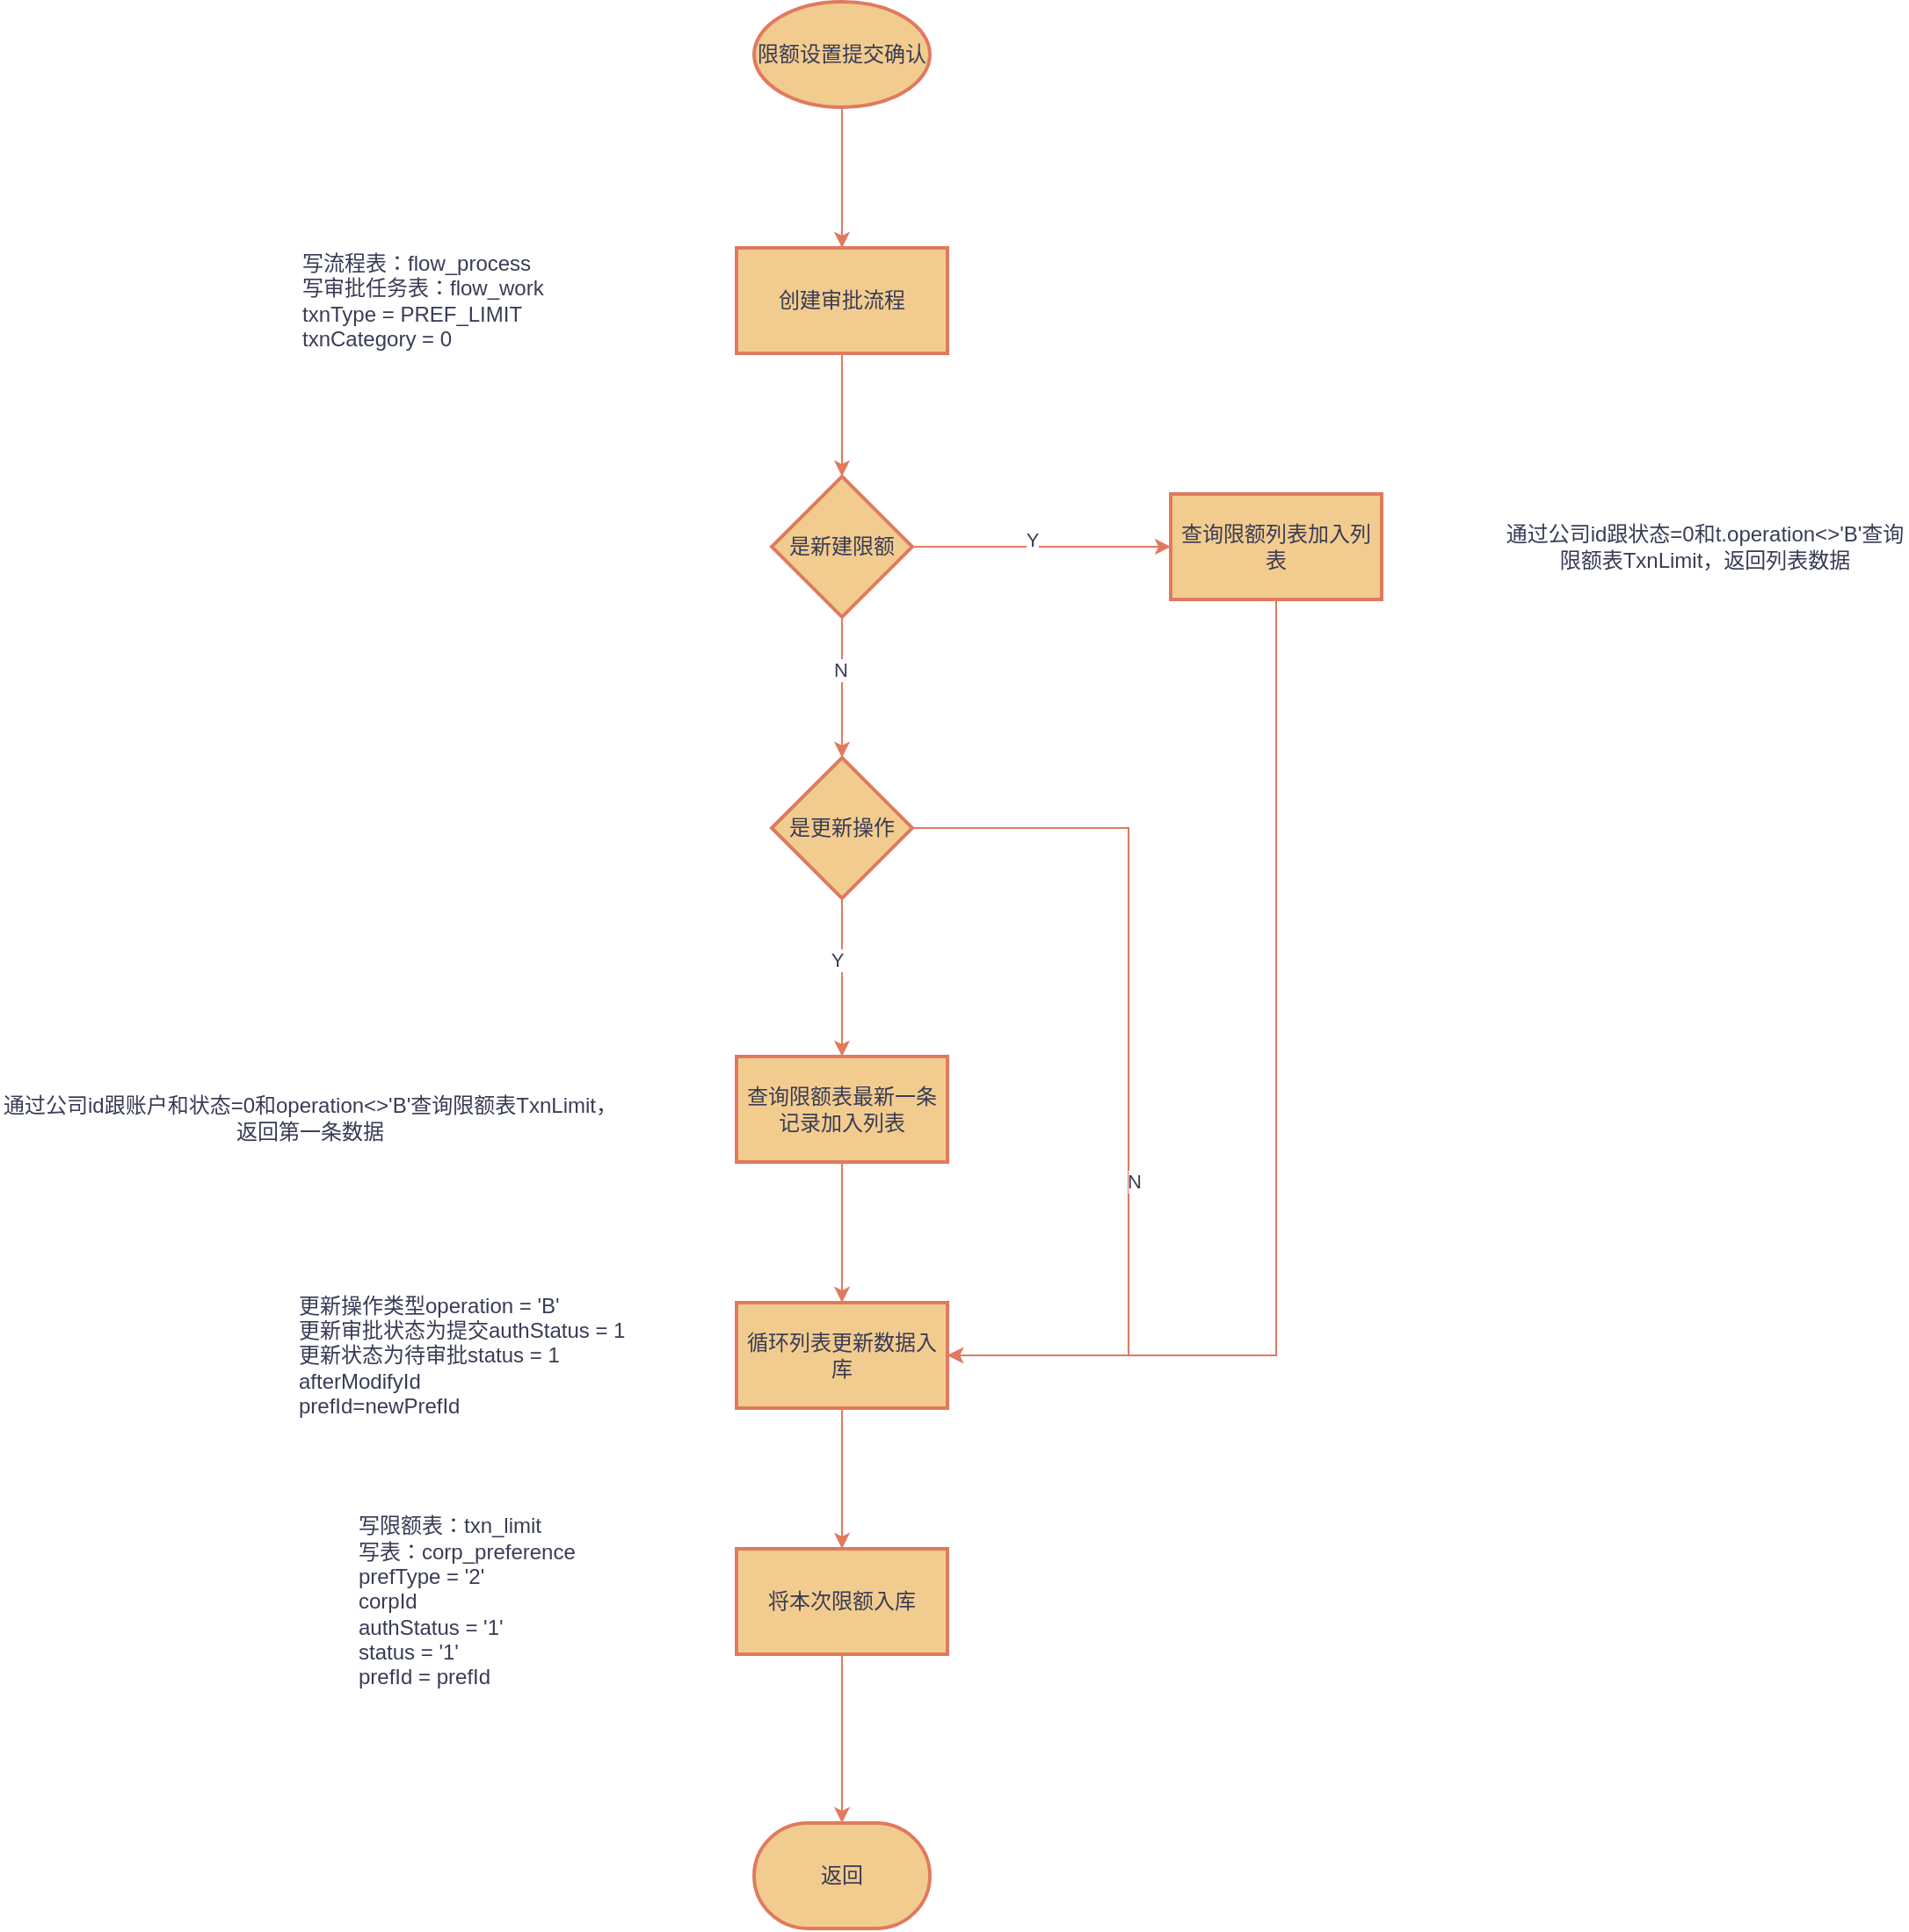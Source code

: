 <mxfile version="24.7.10">
  <diagram name="第 1 页" id="TGS1sdJFc84AqRr_jMjH">
    <mxGraphModel dx="1834" dy="1138" grid="0" gridSize="10" guides="1" tooltips="1" connect="1" arrows="1" fold="1" page="0" pageScale="1" pageWidth="827" pageHeight="1169" math="0" shadow="0">
      <root>
        <mxCell id="0" />
        <mxCell id="1" parent="0" />
        <mxCell id="OIk3cVgRNop2mU2jn5PC-3" value="" style="edgeStyle=orthogonalEdgeStyle;rounded=0;orthogonalLoop=1;jettySize=auto;html=1;strokeColor=#E07A5F;fontColor=#393C56;fillColor=#F2CC8F;" edge="1" parent="1" source="OIk3cVgRNop2mU2jn5PC-1" target="OIk3cVgRNop2mU2jn5PC-2">
          <mxGeometry relative="1" as="geometry" />
        </mxCell>
        <mxCell id="OIk3cVgRNop2mU2jn5PC-1" value="限额设置提交确认" style="strokeWidth=2;html=1;shape=mxgraph.flowchart.start_1;whiteSpace=wrap;labelBackgroundColor=none;fillColor=#F2CC8F;strokeColor=#E07A5F;fontColor=#393C56;" vertex="1" parent="1">
          <mxGeometry x="267" y="-216" width="100" height="60" as="geometry" />
        </mxCell>
        <mxCell id="OIk3cVgRNop2mU2jn5PC-7" value="" style="edgeStyle=orthogonalEdgeStyle;rounded=0;orthogonalLoop=1;jettySize=auto;html=1;strokeColor=#E07A5F;fontColor=#393C56;fillColor=#F2CC8F;" edge="1" parent="1" source="OIk3cVgRNop2mU2jn5PC-2" target="OIk3cVgRNop2mU2jn5PC-6">
          <mxGeometry relative="1" as="geometry" />
        </mxCell>
        <mxCell id="OIk3cVgRNop2mU2jn5PC-2" value="创建审批流程" style="whiteSpace=wrap;html=1;fillColor=#F2CC8F;strokeColor=#E07A5F;fontColor=#393C56;strokeWidth=2;labelBackgroundColor=none;" vertex="1" parent="1">
          <mxGeometry x="257" y="-76" width="120" height="60" as="geometry" />
        </mxCell>
        <mxCell id="OIk3cVgRNop2mU2jn5PC-11" style="edgeStyle=orthogonalEdgeStyle;rounded=0;orthogonalLoop=1;jettySize=auto;html=1;exitX=1;exitY=0.5;exitDx=0;exitDy=0;strokeColor=#E07A5F;fontColor=#393C56;fillColor=#F2CC8F;" edge="1" parent="1" source="OIk3cVgRNop2mU2jn5PC-6" target="OIk3cVgRNop2mU2jn5PC-8">
          <mxGeometry relative="1" as="geometry" />
        </mxCell>
        <mxCell id="OIk3cVgRNop2mU2jn5PC-12" value="Y" style="edgeLabel;html=1;align=center;verticalAlign=middle;resizable=0;points=[];strokeColor=#E07A5F;fontColor=#393C56;fillColor=#F2CC8F;" vertex="1" connectable="0" parent="OIk3cVgRNop2mU2jn5PC-11">
          <mxGeometry x="-0.075" y="4" relative="1" as="geometry">
            <mxPoint as="offset" />
          </mxGeometry>
        </mxCell>
        <mxCell id="OIk3cVgRNop2mU2jn5PC-14" value="" style="edgeStyle=orthogonalEdgeStyle;rounded=0;orthogonalLoop=1;jettySize=auto;html=1;strokeColor=#E07A5F;fontColor=#393C56;fillColor=#F2CC8F;" edge="1" parent="1" source="OIk3cVgRNop2mU2jn5PC-6" target="OIk3cVgRNop2mU2jn5PC-13">
          <mxGeometry relative="1" as="geometry" />
        </mxCell>
        <mxCell id="OIk3cVgRNop2mU2jn5PC-15" value="N" style="edgeLabel;html=1;align=center;verticalAlign=middle;resizable=0;points=[];strokeColor=#E07A5F;fontColor=#393C56;fillColor=#F2CC8F;" vertex="1" connectable="0" parent="OIk3cVgRNop2mU2jn5PC-14">
          <mxGeometry x="-0.25" y="-1" relative="1" as="geometry">
            <mxPoint as="offset" />
          </mxGeometry>
        </mxCell>
        <mxCell id="OIk3cVgRNop2mU2jn5PC-6" value="是新建限额" style="rhombus;whiteSpace=wrap;html=1;fillColor=#F2CC8F;strokeColor=#E07A5F;fontColor=#393C56;strokeWidth=2;labelBackgroundColor=none;" vertex="1" parent="1">
          <mxGeometry x="277" y="54" width="80" height="80" as="geometry" />
        </mxCell>
        <mxCell id="OIk3cVgRNop2mU2jn5PC-27" style="edgeStyle=orthogonalEdgeStyle;rounded=0;orthogonalLoop=1;jettySize=auto;html=1;exitX=0.5;exitY=1;exitDx=0;exitDy=0;entryX=1;entryY=0.5;entryDx=0;entryDy=0;strokeColor=#E07A5F;fontColor=#393C56;fillColor=#F2CC8F;" edge="1" parent="1" source="OIk3cVgRNop2mU2jn5PC-8" target="OIk3cVgRNop2mU2jn5PC-19">
          <mxGeometry relative="1" as="geometry" />
        </mxCell>
        <mxCell id="OIk3cVgRNop2mU2jn5PC-8" value="查询限额列表加入列表" style="whiteSpace=wrap;html=1;fillColor=#F2CC8F;strokeColor=#E07A5F;fontColor=#393C56;strokeWidth=2;labelBackgroundColor=none;" vertex="1" parent="1">
          <mxGeometry x="504" y="64" width="120" height="60" as="geometry" />
        </mxCell>
        <mxCell id="OIk3cVgRNop2mU2jn5PC-17" value="" style="edgeStyle=orthogonalEdgeStyle;rounded=0;orthogonalLoop=1;jettySize=auto;html=1;strokeColor=#E07A5F;fontColor=#393C56;fillColor=#F2CC8F;" edge="1" parent="1" source="OIk3cVgRNop2mU2jn5PC-13" target="OIk3cVgRNop2mU2jn5PC-16">
          <mxGeometry relative="1" as="geometry" />
        </mxCell>
        <mxCell id="OIk3cVgRNop2mU2jn5PC-18" value="Y" style="edgeLabel;html=1;align=center;verticalAlign=middle;resizable=0;points=[];strokeColor=#E07A5F;fontColor=#393C56;fillColor=#F2CC8F;" vertex="1" connectable="0" parent="OIk3cVgRNop2mU2jn5PC-17">
          <mxGeometry x="-0.222" y="-3" relative="1" as="geometry">
            <mxPoint as="offset" />
          </mxGeometry>
        </mxCell>
        <mxCell id="OIk3cVgRNop2mU2jn5PC-25" style="edgeStyle=orthogonalEdgeStyle;rounded=0;orthogonalLoop=1;jettySize=auto;html=1;entryX=1;entryY=0.5;entryDx=0;entryDy=0;strokeColor=#E07A5F;fontColor=#393C56;fillColor=#F2CC8F;" edge="1" parent="1" source="OIk3cVgRNop2mU2jn5PC-13" target="OIk3cVgRNop2mU2jn5PC-19">
          <mxGeometry relative="1" as="geometry">
            <Array as="points">
              <mxPoint x="480" y="254" />
              <mxPoint x="480" y="554" />
            </Array>
          </mxGeometry>
        </mxCell>
        <mxCell id="OIk3cVgRNop2mU2jn5PC-26" value="N" style="edgeLabel;html=1;align=center;verticalAlign=middle;resizable=0;points=[];strokeColor=#E07A5F;fontColor=#393C56;fillColor=#F2CC8F;" vertex="1" connectable="0" parent="OIk3cVgRNop2mU2jn5PC-25">
          <mxGeometry x="0.232" y="3" relative="1" as="geometry">
            <mxPoint as="offset" />
          </mxGeometry>
        </mxCell>
        <mxCell id="OIk3cVgRNop2mU2jn5PC-13" value="是更新操作" style="rhombus;whiteSpace=wrap;html=1;fillColor=#F2CC8F;strokeColor=#E07A5F;fontColor=#393C56;strokeWidth=2;labelBackgroundColor=none;" vertex="1" parent="1">
          <mxGeometry x="277" y="214" width="80" height="80" as="geometry" />
        </mxCell>
        <mxCell id="OIk3cVgRNop2mU2jn5PC-20" value="" style="edgeStyle=orthogonalEdgeStyle;rounded=0;orthogonalLoop=1;jettySize=auto;html=1;strokeColor=#E07A5F;fontColor=#393C56;fillColor=#F2CC8F;" edge="1" parent="1" source="OIk3cVgRNop2mU2jn5PC-16" target="OIk3cVgRNop2mU2jn5PC-19">
          <mxGeometry relative="1" as="geometry" />
        </mxCell>
        <mxCell id="OIk3cVgRNop2mU2jn5PC-16" value="查询限额表最新一条记录加入列表" style="whiteSpace=wrap;html=1;fillColor=#F2CC8F;strokeColor=#E07A5F;fontColor=#393C56;strokeWidth=2;labelBackgroundColor=none;" vertex="1" parent="1">
          <mxGeometry x="257" y="384" width="120" height="60" as="geometry" />
        </mxCell>
        <mxCell id="OIk3cVgRNop2mU2jn5PC-22" value="" style="edgeStyle=orthogonalEdgeStyle;rounded=0;orthogonalLoop=1;jettySize=auto;html=1;strokeColor=#E07A5F;fontColor=#393C56;fillColor=#F2CC8F;" edge="1" parent="1" source="OIk3cVgRNop2mU2jn5PC-19" target="OIk3cVgRNop2mU2jn5PC-21">
          <mxGeometry relative="1" as="geometry" />
        </mxCell>
        <mxCell id="OIk3cVgRNop2mU2jn5PC-19" value="循环列表更新数据入库" style="whiteSpace=wrap;html=1;fillColor=#F2CC8F;strokeColor=#E07A5F;fontColor=#393C56;strokeWidth=2;labelBackgroundColor=none;" vertex="1" parent="1">
          <mxGeometry x="257" y="524" width="120" height="60" as="geometry" />
        </mxCell>
        <mxCell id="OIk3cVgRNop2mU2jn5PC-24" style="edgeStyle=orthogonalEdgeStyle;rounded=0;orthogonalLoop=1;jettySize=auto;html=1;exitX=0.5;exitY=1;exitDx=0;exitDy=0;strokeColor=#E07A5F;fontColor=#393C56;fillColor=#F2CC8F;" edge="1" parent="1" source="OIk3cVgRNop2mU2jn5PC-21" target="OIk3cVgRNop2mU2jn5PC-23">
          <mxGeometry relative="1" as="geometry" />
        </mxCell>
        <mxCell id="OIk3cVgRNop2mU2jn5PC-21" value="将本次限额入库" style="whiteSpace=wrap;html=1;fillColor=#F2CC8F;strokeColor=#E07A5F;fontColor=#393C56;strokeWidth=2;labelBackgroundColor=none;" vertex="1" parent="1">
          <mxGeometry x="257" y="664" width="120" height="60" as="geometry" />
        </mxCell>
        <mxCell id="OIk3cVgRNop2mU2jn5PC-23" value="返回" style="strokeWidth=2;html=1;shape=mxgraph.flowchart.terminator;whiteSpace=wrap;strokeColor=#E07A5F;fontColor=#393C56;fillColor=#F2CC8F;" vertex="1" parent="1">
          <mxGeometry x="267" y="820" width="100" height="60" as="geometry" />
        </mxCell>
        <mxCell id="OIk3cVgRNop2mU2jn5PC-28" value="写&lt;span style=&quot;background-color: initial;&quot;&gt;流程表：flow_process&lt;/span&gt;&lt;div&gt;写审批任务表：flow_work&lt;div&gt;txnType = PREF_LIMIT&lt;/div&gt;&lt;div&gt;txnCategory = 0&lt;/div&gt;&lt;/div&gt;" style="text;html=1;align=left;verticalAlign=middle;whiteSpace=wrap;rounded=0;fontColor=#393C56;" vertex="1" parent="1">
          <mxGeometry x="8" y="-106.5" width="152" height="121" as="geometry" />
        </mxCell>
        <mxCell id="OIk3cVgRNop2mU2jn5PC-29" value="通过公司id跟状态=0和t.operation&amp;lt;&amp;gt;&#39;B&#39;查询限额表TxnLimit，返回列表数据" style="text;html=1;align=center;verticalAlign=middle;whiteSpace=wrap;rounded=0;fontColor=#393C56;" vertex="1" parent="1">
          <mxGeometry x="693" y="46" width="230" height="96" as="geometry" />
        </mxCell>
        <mxCell id="OIk3cVgRNop2mU2jn5PC-31" value="通过公司id跟账户和状态=0和operation&amp;lt;&amp;gt;&#39;B&#39;查询限额表TxnLimit，返回第一条数据" style="text;html=1;align=center;verticalAlign=middle;whiteSpace=wrap;rounded=0;fontColor=#393C56;" vertex="1" parent="1">
          <mxGeometry x="-162" y="384" width="353" height="69" as="geometry" />
        </mxCell>
        <mxCell id="OIk3cVgRNop2mU2jn5PC-33" value="&lt;div&gt;更新操作类型operation = &#39;B&#39;&lt;/div&gt;&lt;div&gt;更新审批状态为提交authStatus = 1&lt;/div&gt;&lt;div&gt;更新状态为待审批status = 1&lt;/div&gt;&lt;div&gt;afterModifyId&amp;nbsp;&lt;br&gt;&lt;/div&gt;&lt;div&gt;prefId=&lt;span style=&quot;background-color: initial;&quot;&gt;newPrefId&lt;/span&gt;&lt;/div&gt;" style="text;html=1;align=left;verticalAlign=middle;whiteSpace=wrap;rounded=0;fontColor=#393C56;" vertex="1" parent="1">
          <mxGeometry x="6" y="519.25" width="236" height="69.5" as="geometry" />
        </mxCell>
        <mxCell id="OIk3cVgRNop2mU2jn5PC-34" value="&lt;div&gt;写限额表：txn_limit&lt;/div&gt;&lt;div&gt;写表：corp_preference&lt;/div&gt;&lt;div&gt;prefType = &#39;2&#39;&lt;/div&gt;&lt;div&gt;corpId&lt;/div&gt;&lt;div&gt;authStatus = &#39;1&#39;&lt;/div&gt;&lt;div&gt;status = &#39;1&#39;&lt;/div&gt;&lt;div&gt;prefId = prefId&lt;/div&gt;" style="text;html=1;align=left;verticalAlign=middle;whiteSpace=wrap;rounded=0;fontColor=#393C56;" vertex="1" parent="1">
          <mxGeometry x="40" y="628" width="198" height="132" as="geometry" />
        </mxCell>
      </root>
    </mxGraphModel>
  </diagram>
</mxfile>
